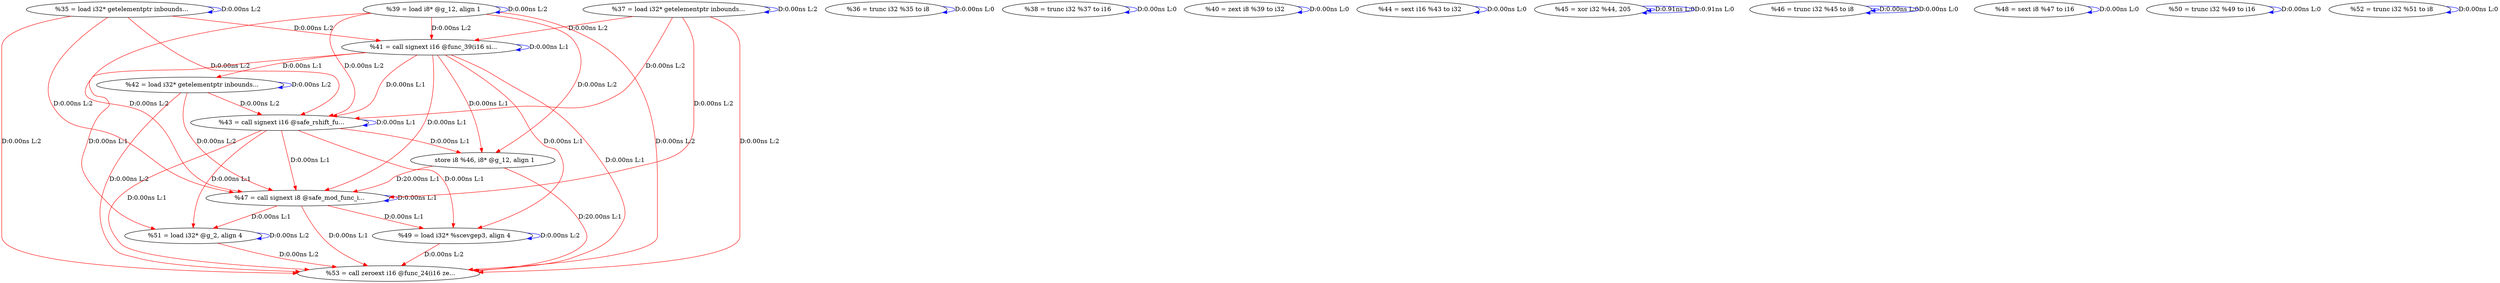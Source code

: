 digraph {
Node0x40d1c20[label="  %35 = load i32* getelementptr inbounds..."];
Node0x40d1c20 -> Node0x40d1c20[label="D:0.00ns L:2",color=blue];
Node0x40973c0[label="  %41 = call signext i16 @func_39(i16 si..."];
Node0x40d1c20 -> Node0x40973c0[label="D:0.00ns L:2",color=red];
Node0x4097580[label="  %43 = call signext i16 @safe_rshift_fu..."];
Node0x40d1c20 -> Node0x4097580[label="D:0.00ns L:2",color=red];
Node0x40979e0[label="  %47 = call signext i8 @safe_mod_func_i..."];
Node0x40d1c20 -> Node0x40979e0[label="D:0.00ns L:2",color=red];
Node0x4097f20[label="  %53 = call zeroext i16 @func_24(i16 ze..."];
Node0x40d1c20 -> Node0x4097f20[label="D:0.00ns L:2",color=red];
Node0x4096f60[label="  %36 = trunc i32 %35 to i8"];
Node0x4096f60 -> Node0x4096f60[label="D:0.00ns L:0",color=blue];
Node0x4097040[label="  %37 = load i32* getelementptr inbounds..."];
Node0x4097040 -> Node0x4097040[label="D:0.00ns L:2",color=blue];
Node0x4097040 -> Node0x40973c0[label="D:0.00ns L:2",color=red];
Node0x4097040 -> Node0x4097580[label="D:0.00ns L:2",color=red];
Node0x4097040 -> Node0x40979e0[label="D:0.00ns L:2",color=red];
Node0x4097040 -> Node0x4097f20[label="D:0.00ns L:2",color=red];
Node0x4097120[label="  %38 = trunc i32 %37 to i16"];
Node0x4097120 -> Node0x4097120[label="D:0.00ns L:0",color=blue];
Node0x4097200[label="  %39 = load i8* @g_12, align 1"];
Node0x4097200 -> Node0x4097200[label="D:0.00ns L:2",color=blue];
Node0x4097200 -> Node0x40973c0[label="D:0.00ns L:2",color=red];
Node0x4097200 -> Node0x4097580[label="D:0.00ns L:2",color=red];
Node0x4097900[label="  store i8 %46, i8* @g_12, align 1"];
Node0x4097200 -> Node0x4097900[label="D:0.00ns L:2",color=red];
Node0x4097200 -> Node0x40979e0[label="D:0.00ns L:2",color=red];
Node0x4097200 -> Node0x4097f20[label="D:0.00ns L:2",color=red];
Node0x40972e0[label="  %40 = zext i8 %39 to i32"];
Node0x40972e0 -> Node0x40972e0[label="D:0.00ns L:0",color=blue];
Node0x40973c0 -> Node0x40973c0[label="D:0.00ns L:1",color=blue];
Node0x40974a0[label="  %42 = load i32* getelementptr inbounds..."];
Node0x40973c0 -> Node0x40974a0[label="D:0.00ns L:1",color=red];
Node0x40973c0 -> Node0x4097580[label="D:0.00ns L:1",color=red];
Node0x40973c0 -> Node0x4097900[label="D:0.00ns L:1",color=red];
Node0x40973c0 -> Node0x40979e0[label="D:0.00ns L:1",color=red];
Node0x4097ba0[label="  %49 = load i32* %scevgep3, align 4"];
Node0x40973c0 -> Node0x4097ba0[label="D:0.00ns L:1",color=red];
Node0x4097d60[label="  %51 = load i32* @g_2, align 4"];
Node0x40973c0 -> Node0x4097d60[label="D:0.00ns L:1",color=red];
Node0x40973c0 -> Node0x4097f20[label="D:0.00ns L:1",color=red];
Node0x40974a0 -> Node0x40974a0[label="D:0.00ns L:2",color=blue];
Node0x40974a0 -> Node0x4097580[label="D:0.00ns L:2",color=red];
Node0x40974a0 -> Node0x40979e0[label="D:0.00ns L:2",color=red];
Node0x40974a0 -> Node0x4097f20[label="D:0.00ns L:2",color=red];
Node0x4097580 -> Node0x4097580[label="D:0.00ns L:1",color=blue];
Node0x4097580 -> Node0x4097900[label="D:0.00ns L:1",color=red];
Node0x4097580 -> Node0x40979e0[label="D:0.00ns L:1",color=red];
Node0x4097580 -> Node0x4097ba0[label="D:0.00ns L:1",color=red];
Node0x4097580 -> Node0x4097d60[label="D:0.00ns L:1",color=red];
Node0x4097580 -> Node0x4097f20[label="D:0.00ns L:1",color=red];
Node0x4097660[label="  %44 = sext i16 %43 to i32"];
Node0x4097660 -> Node0x4097660[label="D:0.00ns L:0",color=blue];
Node0x4097740[label="  %45 = xor i32 %44, 205"];
Node0x4097740 -> Node0x4097740[label="D:0.91ns L:0",color=blue];
Node0x4097740 -> Node0x4097740[label="D:0.91ns L:0",color=blue];
Node0x4097820[label="  %46 = trunc i32 %45 to i8"];
Node0x4097820 -> Node0x4097820[label="D:0.00ns L:0",color=blue];
Node0x4097820 -> Node0x4097820[label="D:0.00ns L:0",color=blue];
Node0x4097900 -> Node0x40979e0[label="D:20.00ns L:1",color=red];
Node0x4097900 -> Node0x4097f20[label="D:20.00ns L:1",color=red];
Node0x40979e0 -> Node0x40979e0[label="D:0.00ns L:1",color=blue];
Node0x40979e0 -> Node0x4097ba0[label="D:0.00ns L:1",color=red];
Node0x40979e0 -> Node0x4097d60[label="D:0.00ns L:1",color=red];
Node0x40979e0 -> Node0x4097f20[label="D:0.00ns L:1",color=red];
Node0x4097ac0[label="  %48 = sext i8 %47 to i16"];
Node0x4097ac0 -> Node0x4097ac0[label="D:0.00ns L:0",color=blue];
Node0x4097ba0 -> Node0x4097ba0[label="D:0.00ns L:2",color=blue];
Node0x4097ba0 -> Node0x4097f20[label="D:0.00ns L:2",color=red];
Node0x4097c80[label="  %50 = trunc i32 %49 to i16"];
Node0x4097c80 -> Node0x4097c80[label="D:0.00ns L:0",color=blue];
Node0x4097d60 -> Node0x4097d60[label="D:0.00ns L:2",color=blue];
Node0x4097d60 -> Node0x4097f20[label="D:0.00ns L:2",color=red];
Node0x4097e40[label="  %52 = trunc i32 %51 to i8"];
Node0x4097e40 -> Node0x4097e40[label="D:0.00ns L:0",color=blue];
}
